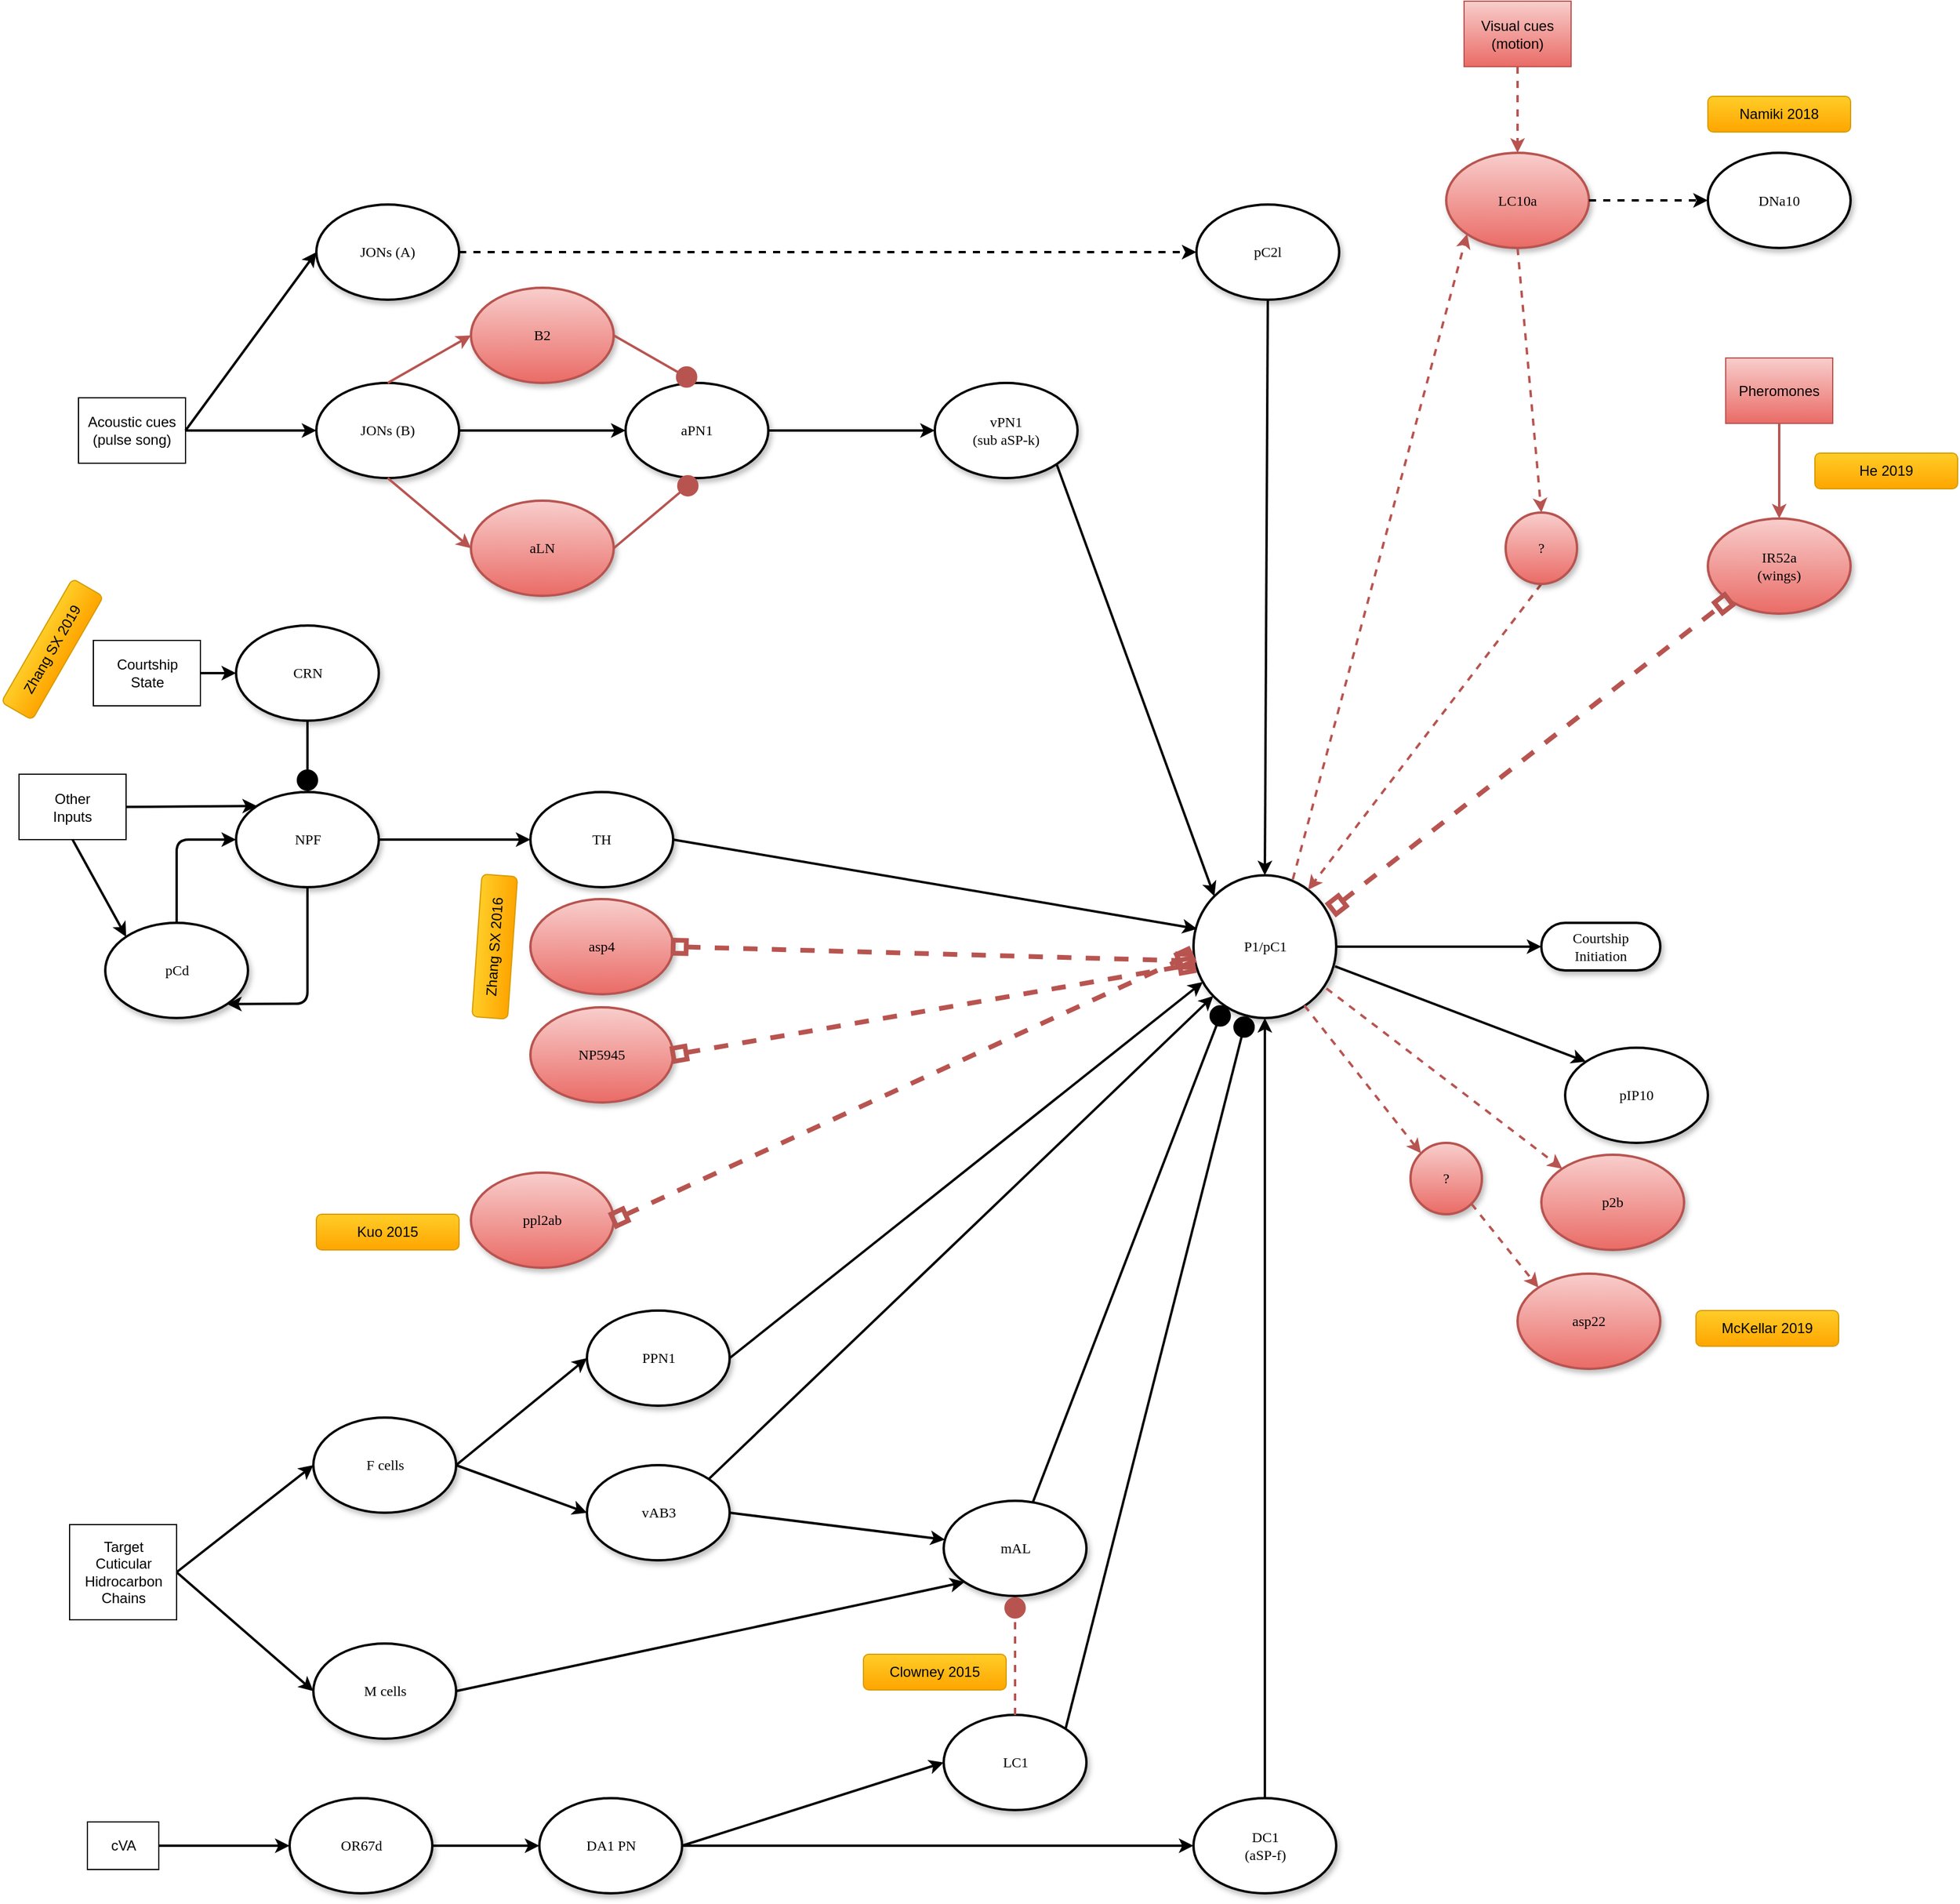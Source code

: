 <mxfile version="14.4.4" type="github">
  <diagram name="Page-1" id="ad52d381-51e7-2e0d-a935-2d0ddd2fd229">
    <mxGraphModel dx="2844" dy="2616" grid="1" gridSize="10" guides="1" tooltips="1" connect="1" arrows="1" fold="1" page="1" pageScale="1" pageWidth="1100" pageHeight="850" background="#ffffff" math="0" shadow="0">
      <root>
        <mxCell id="0" />
        <mxCell id="1" parent="0" />
        <mxCell id="9Zyja6iba0x6Raa5amca-1" value="P1/pC1" style="ellipse;whiteSpace=wrap;html=1;rounded=1;shadow=1;comic=0;labelBackgroundColor=none;strokeWidth=2;fontFamily=Verdana;fontSize=12;align=center;" vertex="1" parent="1">
          <mxGeometry x="1017.5" y="365" width="120" height="120" as="geometry" />
        </mxCell>
        <mxCell id="9Zyja6iba0x6Raa5amca-2" value="mAL" style="ellipse;whiteSpace=wrap;html=1;rounded=1;shadow=1;comic=0;labelBackgroundColor=none;strokeWidth=2;fontFamily=Verdana;fontSize=12;align=center;" vertex="1" parent="1">
          <mxGeometry x="807.5" y="891" width="120" height="80" as="geometry" />
        </mxCell>
        <mxCell id="9Zyja6iba0x6Raa5amca-3" value="&lt;div&gt;Courtship&lt;/div&gt;&lt;div&gt;Initiation&lt;br&gt;&lt;/div&gt;" style="whiteSpace=wrap;html=1;rounded=1;shadow=1;comic=0;labelBackgroundColor=none;strokeWidth=2;fontFamily=Verdana;fontSize=12;align=center;arcSize=50;" vertex="1" parent="1">
          <mxGeometry x="1310" y="405" width="100" height="40" as="geometry" />
        </mxCell>
        <mxCell id="9Zyja6iba0x6Raa5amca-4" value="&lt;div&gt;Target&lt;/div&gt;&lt;div&gt;Cuticular&lt;/div&gt;&lt;div&gt;Hidrocarbon&lt;/div&gt;&lt;div&gt;Chains&lt;br&gt;&lt;/div&gt;" style="rounded=0;whiteSpace=wrap;html=1;" vertex="1" parent="1">
          <mxGeometry x="72.5" y="911" width="90" height="80" as="geometry" />
        </mxCell>
        <mxCell id="9Zyja6iba0x6Raa5amca-5" value="" style="endArrow=classic;html=1;exitX=1;exitY=0.5;exitDx=0;exitDy=0;entryX=0;entryY=0.5;entryDx=0;entryDy=0;strokeWidth=2;strokeColor=#000000;" edge="1" parent="1" source="9Zyja6iba0x6Raa5amca-1" target="9Zyja6iba0x6Raa5amca-3">
          <mxGeometry width="50" height="50" relative="1" as="geometry">
            <mxPoint x="820" y="360" as="sourcePoint" />
            <mxPoint x="870" y="310" as="targetPoint" />
          </mxGeometry>
        </mxCell>
        <mxCell id="9Zyja6iba0x6Raa5amca-6" value="vAB3" style="ellipse;whiteSpace=wrap;html=1;rounded=1;shadow=1;comic=0;labelBackgroundColor=none;strokeWidth=2;fontFamily=Verdana;fontSize=12;align=center;" vertex="1" parent="1">
          <mxGeometry x="507.5" y="861" width="120" height="80" as="geometry" />
        </mxCell>
        <mxCell id="9Zyja6iba0x6Raa5amca-7" value="PPN1" style="ellipse;whiteSpace=wrap;html=1;rounded=1;shadow=1;comic=0;labelBackgroundColor=none;strokeWidth=2;fontFamily=Verdana;fontSize=12;align=center;" vertex="1" parent="1">
          <mxGeometry x="507.5" y="731" width="120" height="80" as="geometry" />
        </mxCell>
        <mxCell id="9Zyja6iba0x6Raa5amca-8" value="M cells" style="ellipse;whiteSpace=wrap;html=1;rounded=1;shadow=1;comic=0;labelBackgroundColor=none;strokeWidth=2;fontFamily=Verdana;fontSize=12;align=center;" vertex="1" parent="1">
          <mxGeometry x="277.5" y="1011" width="120" height="80" as="geometry" />
        </mxCell>
        <mxCell id="9Zyja6iba0x6Raa5amca-9" value="F cells" style="ellipse;whiteSpace=wrap;html=1;rounded=1;shadow=1;comic=0;labelBackgroundColor=none;strokeWidth=2;fontFamily=Verdana;fontSize=12;align=center;" vertex="1" parent="1">
          <mxGeometry x="277.5" y="821" width="120" height="80" as="geometry" />
        </mxCell>
        <mxCell id="9Zyja6iba0x6Raa5amca-10" value="JONs (B)" style="ellipse;whiteSpace=wrap;html=1;rounded=1;shadow=1;comic=0;labelBackgroundColor=none;strokeWidth=2;fontFamily=Verdana;fontSize=12;align=center;" vertex="1" parent="1">
          <mxGeometry x="280" y="-49" width="120" height="80" as="geometry" />
        </mxCell>
        <mxCell id="9Zyja6iba0x6Raa5amca-11" value="aPN1" style="ellipse;whiteSpace=wrap;html=1;rounded=1;shadow=1;comic=0;labelBackgroundColor=none;strokeWidth=2;fontFamily=Verdana;fontSize=12;align=center;" vertex="1" parent="1">
          <mxGeometry x="540" y="-49" width="120" height="80" as="geometry" />
        </mxCell>
        <mxCell id="9Zyja6iba0x6Raa5amca-12" value="&lt;div&gt;vPN1&lt;/div&gt;&lt;div&gt;(sub aSP-k) &lt;/div&gt;" style="ellipse;whiteSpace=wrap;html=1;rounded=1;shadow=1;comic=0;labelBackgroundColor=none;strokeWidth=2;fontFamily=Verdana;fontSize=12;align=center;" vertex="1" parent="1">
          <mxGeometry x="800" y="-49" width="120" height="80" as="geometry" />
        </mxCell>
        <mxCell id="9Zyja6iba0x6Raa5amca-13" value="Acoustic cues (pulse song)" style="rounded=0;whiteSpace=wrap;html=1;" vertex="1" parent="1">
          <mxGeometry x="80" y="-36.5" width="90" height="55" as="geometry" />
        </mxCell>
        <mxCell id="9Zyja6iba0x6Raa5amca-14" value="LC1" style="ellipse;whiteSpace=wrap;html=1;rounded=1;shadow=1;comic=0;labelBackgroundColor=none;strokeWidth=2;fontFamily=Verdana;fontSize=12;align=center;" vertex="1" parent="1">
          <mxGeometry x="807.5" y="1071" width="120" height="80" as="geometry" />
        </mxCell>
        <mxCell id="9Zyja6iba0x6Raa5amca-15" value="OR67d" style="ellipse;whiteSpace=wrap;html=1;rounded=1;shadow=1;comic=0;labelBackgroundColor=none;strokeWidth=2;fontFamily=Verdana;fontSize=12;align=center;" vertex="1" parent="1">
          <mxGeometry x="257.5" y="1141" width="120" height="80" as="geometry" />
        </mxCell>
        <mxCell id="9Zyja6iba0x6Raa5amca-16" value="DA1 PN" style="ellipse;whiteSpace=wrap;html=1;rounded=1;shadow=1;comic=0;labelBackgroundColor=none;strokeWidth=2;fontFamily=Verdana;fontSize=12;align=center;" vertex="1" parent="1">
          <mxGeometry x="467.5" y="1141" width="120" height="80" as="geometry" />
        </mxCell>
        <mxCell id="9Zyja6iba0x6Raa5amca-17" value="&lt;div&gt;DC1&lt;/div&gt;&lt;div&gt;(aSP-f)&lt;/div&gt;" style="ellipse;whiteSpace=wrap;html=1;rounded=1;shadow=1;comic=0;labelBackgroundColor=none;strokeWidth=2;fontFamily=Verdana;fontSize=12;align=center;" vertex="1" parent="1">
          <mxGeometry x="1017.5" y="1141" width="120" height="80" as="geometry" />
        </mxCell>
        <mxCell id="9Zyja6iba0x6Raa5amca-18" value="cVA" style="rounded=0;whiteSpace=wrap;html=1;" vertex="1" parent="1">
          <mxGeometry x="87.5" y="1161" width="60" height="40" as="geometry" />
        </mxCell>
        <mxCell id="9Zyja6iba0x6Raa5amca-19" value="Visual cues (motion)" style="rounded=0;whiteSpace=wrap;html=1;gradientColor=#ea6b66;fillColor=#f8cecc;strokeColor=#b85450;" vertex="1" parent="1">
          <mxGeometry x="1245" y="-370" width="90" height="55" as="geometry" />
        </mxCell>
        <mxCell id="9Zyja6iba0x6Raa5amca-22" value="" style="endArrow=circle;html=1;entryX=0.217;entryY=0.908;entryDx=0;entryDy=0;strokeWidth=2;strokeColor=#000000;endFill=1;entryPerimeter=0;" edge="1" parent="1" source="9Zyja6iba0x6Raa5amca-2" target="9Zyja6iba0x6Raa5amca-1">
          <mxGeometry width="50" height="50" relative="1" as="geometry">
            <mxPoint x="830.0" y="480" as="sourcePoint" />
            <mxPoint x="830.0" y="720" as="targetPoint" />
          </mxGeometry>
        </mxCell>
        <mxCell id="9Zyja6iba0x6Raa5amca-23" value="" style="endArrow=circle;html=1;exitX=1;exitY=0;exitDx=0;exitDy=0;strokeWidth=2;strokeColor=#000000;endFill=1;entryX=0.375;entryY=0.983;entryDx=0;entryDy=0;entryPerimeter=0;" edge="1" parent="1" source="9Zyja6iba0x6Raa5amca-14" target="9Zyja6iba0x6Raa5amca-1">
          <mxGeometry width="50" height="50" relative="1" as="geometry">
            <mxPoint x="550.0" y="470" as="sourcePoint" />
            <mxPoint x="1050" y="490" as="targetPoint" />
          </mxGeometry>
        </mxCell>
        <mxCell id="9Zyja6iba0x6Raa5amca-24" value="" style="endArrow=circle;html=1;exitX=0.5;exitY=0;exitDx=0;exitDy=0;entryX=0.5;entryY=1;entryDx=0;entryDy=0;strokeWidth=2;strokeColor=#b85450;endFill=1;dashed=1;gradientColor=#ea6b66;fillColor=#f8cecc;" edge="1" parent="1" source="9Zyja6iba0x6Raa5amca-14" target="9Zyja6iba0x6Raa5amca-2">
          <mxGeometry width="50" height="50" relative="1" as="geometry">
            <mxPoint x="807.5" y="731" as="sourcePoint" />
            <mxPoint x="897.98" y="732.48" as="targetPoint" />
          </mxGeometry>
        </mxCell>
        <mxCell id="9Zyja6iba0x6Raa5amca-25" value="" style="endArrow=classic;html=1;exitX=0.5;exitY=0;exitDx=0;exitDy=0;entryX=0.5;entryY=1;entryDx=0;entryDy=0;strokeWidth=2;strokeColor=#000000;" edge="1" parent="1" source="9Zyja6iba0x6Raa5amca-17" target="9Zyja6iba0x6Raa5amca-1">
          <mxGeometry width="50" height="50" relative="1" as="geometry">
            <mxPoint x="1150.0" y="400" as="sourcePoint" />
            <mxPoint x="1230.0" y="400" as="targetPoint" />
          </mxGeometry>
        </mxCell>
        <mxCell id="9Zyja6iba0x6Raa5amca-26" value="" style="endArrow=classic;html=1;exitX=1;exitY=0.5;exitDx=0;exitDy=0;strokeWidth=2;strokeColor=#000000;" edge="1" parent="1" source="9Zyja6iba0x6Raa5amca-16" target="9Zyja6iba0x6Raa5amca-17">
          <mxGeometry width="50" height="50" relative="1" as="geometry">
            <mxPoint x="660.0" y="1051" as="sourcePoint" />
            <mxPoint x="740.0" y="1051" as="targetPoint" />
          </mxGeometry>
        </mxCell>
        <mxCell id="9Zyja6iba0x6Raa5amca-27" value="" style="endArrow=classic;html=1;exitX=1;exitY=0.5;exitDx=0;exitDy=0;entryX=0;entryY=0.5;entryDx=0;entryDy=0;strokeWidth=2;strokeColor=#000000;" edge="1" parent="1" source="9Zyja6iba0x6Raa5amca-16" target="9Zyja6iba0x6Raa5amca-14">
          <mxGeometry width="50" height="50" relative="1" as="geometry">
            <mxPoint x="607.5" y="1141" as="sourcePoint" />
            <mxPoint x="687.5" y="1141" as="targetPoint" />
          </mxGeometry>
        </mxCell>
        <mxCell id="9Zyja6iba0x6Raa5amca-28" value="" style="endArrow=classic;html=1;exitX=1;exitY=0.5;exitDx=0;exitDy=0;strokeWidth=2;strokeColor=#000000;entryX=0.065;entryY=0.748;entryDx=0;entryDy=0;entryPerimeter=0;" edge="1" parent="1" source="9Zyja6iba0x6Raa5amca-7" target="9Zyja6iba0x6Raa5amca-1">
          <mxGeometry width="50" height="50" relative="1" as="geometry">
            <mxPoint x="650.0" y="670" as="sourcePoint" />
            <mxPoint x="1010" y="460" as="targetPoint" />
          </mxGeometry>
        </mxCell>
        <mxCell id="9Zyja6iba0x6Raa5amca-29" value="" style="endArrow=classic;html=1;exitX=1;exitY=0.5;exitDx=0;exitDy=0;strokeWidth=2;strokeColor=#000000;" edge="1" parent="1" source="9Zyja6iba0x6Raa5amca-6" target="9Zyja6iba0x6Raa5amca-2">
          <mxGeometry width="50" height="50" relative="1" as="geometry">
            <mxPoint x="657.5" y="971" as="sourcePoint" />
            <mxPoint x="737.5" y="971" as="targetPoint" />
          </mxGeometry>
        </mxCell>
        <mxCell id="9Zyja6iba0x6Raa5amca-30" value="" style="endArrow=classic;html=1;exitX=1;exitY=0;exitDx=0;exitDy=0;strokeWidth=2;strokeColor=#000000;" edge="1" parent="1" source="9Zyja6iba0x6Raa5amca-6" target="9Zyja6iba0x6Raa5amca-1">
          <mxGeometry width="50" height="50" relative="1" as="geometry">
            <mxPoint x="1200.0" y="450" as="sourcePoint" />
            <mxPoint x="1280.0" y="450" as="targetPoint" />
          </mxGeometry>
        </mxCell>
        <mxCell id="9Zyja6iba0x6Raa5amca-31" value="" style="endArrow=classic;html=1;exitX=1;exitY=0.5;exitDx=0;exitDy=0;entryX=0;entryY=0.5;entryDx=0;entryDy=0;strokeWidth=2;strokeColor=#000000;" edge="1" parent="1" source="9Zyja6iba0x6Raa5amca-9" target="9Zyja6iba0x6Raa5amca-7">
          <mxGeometry width="50" height="50" relative="1" as="geometry">
            <mxPoint x="417.5" y="941" as="sourcePoint" />
            <mxPoint x="497.5" y="941" as="targetPoint" />
          </mxGeometry>
        </mxCell>
        <mxCell id="9Zyja6iba0x6Raa5amca-32" value="" style="endArrow=classic;html=1;exitX=1;exitY=0.5;exitDx=0;exitDy=0;entryX=0;entryY=0.5;entryDx=0;entryDy=0;strokeWidth=2;strokeColor=#000000;" edge="1" parent="1" source="9Zyja6iba0x6Raa5amca-9" target="9Zyja6iba0x6Raa5amca-6">
          <mxGeometry width="50" height="50" relative="1" as="geometry">
            <mxPoint x="397.5" y="1021" as="sourcePoint" />
            <mxPoint x="477.5" y="1021" as="targetPoint" />
          </mxGeometry>
        </mxCell>
        <mxCell id="9Zyja6iba0x6Raa5amca-33" value="" style="endArrow=classic;html=1;exitX=1;exitY=0.5;exitDx=0;exitDy=0;entryX=0;entryY=1;entryDx=0;entryDy=0;strokeWidth=2;strokeColor=#000000;" edge="1" parent="1" source="9Zyja6iba0x6Raa5amca-8" target="9Zyja6iba0x6Raa5amca-2">
          <mxGeometry width="50" height="50" relative="1" as="geometry">
            <mxPoint x="427.5" y="1011" as="sourcePoint" />
            <mxPoint x="507.5" y="1011" as="targetPoint" />
          </mxGeometry>
        </mxCell>
        <mxCell id="9Zyja6iba0x6Raa5amca-34" value="" style="endArrow=classic;html=1;exitX=1;exitY=0.5;exitDx=0;exitDy=0;entryX=0;entryY=0.5;entryDx=0;entryDy=0;strokeWidth=2;strokeColor=#000000;" edge="1" parent="1" source="9Zyja6iba0x6Raa5amca-4" target="9Zyja6iba0x6Raa5amca-9">
          <mxGeometry width="50" height="50" relative="1" as="geometry">
            <mxPoint x="187.5" y="941" as="sourcePoint" />
            <mxPoint x="267.5" y="941" as="targetPoint" />
          </mxGeometry>
        </mxCell>
        <mxCell id="9Zyja6iba0x6Raa5amca-35" value="" style="endArrow=classic;html=1;exitX=1;exitY=0.5;exitDx=0;exitDy=0;entryX=0;entryY=0.5;entryDx=0;entryDy=0;strokeWidth=2;strokeColor=#000000;" edge="1" parent="1" source="9Zyja6iba0x6Raa5amca-4" target="9Zyja6iba0x6Raa5amca-8">
          <mxGeometry width="50" height="50" relative="1" as="geometry">
            <mxPoint x="197.5" y="969.82" as="sourcePoint" />
            <mxPoint x="277.5" y="969.82" as="targetPoint" />
          </mxGeometry>
        </mxCell>
        <mxCell id="9Zyja6iba0x6Raa5amca-36" value="" style="endArrow=classic;html=1;exitX=1;exitY=0.5;exitDx=0;exitDy=0;entryX=0;entryY=0.5;entryDx=0;entryDy=0;strokeWidth=2;strokeColor=#000000;" edge="1" parent="1" source="9Zyja6iba0x6Raa5amca-15" target="9Zyja6iba0x6Raa5amca-16">
          <mxGeometry width="50" height="50" relative="1" as="geometry">
            <mxPoint x="317.5" y="1286" as="sourcePoint" />
            <mxPoint x="407.5" y="1261" as="targetPoint" />
          </mxGeometry>
        </mxCell>
        <mxCell id="9Zyja6iba0x6Raa5amca-37" value="" style="endArrow=classic;html=1;exitX=1;exitY=0.5;exitDx=0;exitDy=0;entryX=0;entryY=0.5;entryDx=0;entryDy=0;strokeWidth=2;strokeColor=#000000;" edge="1" parent="1" source="9Zyja6iba0x6Raa5amca-18" target="9Zyja6iba0x6Raa5amca-15">
          <mxGeometry width="50" height="50" relative="1" as="geometry">
            <mxPoint x="157.5" y="1176" as="sourcePoint" />
            <mxPoint x="247.5" y="1151" as="targetPoint" />
          </mxGeometry>
        </mxCell>
        <mxCell id="9Zyja6iba0x6Raa5amca-38" value="" style="endArrow=classic;html=1;strokeWidth=2;strokeColor=#000000;entryX=0;entryY=0.5;entryDx=0;entryDy=0;" edge="1" parent="1" source="9Zyja6iba0x6Raa5amca-13" target="9Zyja6iba0x6Raa5amca-10">
          <mxGeometry width="50" height="50" relative="1" as="geometry">
            <mxPoint x="260" y="321" as="sourcePoint" />
            <mxPoint x="270" y="231" as="targetPoint" />
          </mxGeometry>
        </mxCell>
        <mxCell id="9Zyja6iba0x6Raa5amca-39" value="" style="endArrow=classic;html=1;exitX=1;exitY=0.5;exitDx=0;exitDy=0;entryX=0;entryY=0.5;entryDx=0;entryDy=0;strokeWidth=2;strokeColor=#000000;" edge="1" parent="1" source="9Zyja6iba0x6Raa5amca-10" target="9Zyja6iba0x6Raa5amca-11">
          <mxGeometry width="50" height="50" relative="1" as="geometry">
            <mxPoint x="400" y="321" as="sourcePoint" />
            <mxPoint x="515" y="231" as="targetPoint" />
          </mxGeometry>
        </mxCell>
        <mxCell id="9Zyja6iba0x6Raa5amca-40" value="" style="endArrow=classic;html=1;exitX=1;exitY=0.5;exitDx=0;exitDy=0;entryX=0;entryY=0.5;entryDx=0;entryDy=0;strokeWidth=2;strokeColor=#000000;" edge="1" parent="1" source="9Zyja6iba0x6Raa5amca-11" target="9Zyja6iba0x6Raa5amca-12">
          <mxGeometry width="50" height="50" relative="1" as="geometry">
            <mxPoint x="670" y="361" as="sourcePoint" />
            <mxPoint x="785" y="271" as="targetPoint" />
          </mxGeometry>
        </mxCell>
        <mxCell id="9Zyja6iba0x6Raa5amca-41" value="" style="endArrow=classic;html=1;exitX=1;exitY=1;exitDx=0;exitDy=0;entryX=0;entryY=0;entryDx=0;entryDy=0;strokeWidth=2;strokeColor=#000000;" edge="1" parent="1" source="9Zyja6iba0x6Raa5amca-12" target="9Zyja6iba0x6Raa5amca-1">
          <mxGeometry width="50" height="50" relative="1" as="geometry">
            <mxPoint x="1020" y="295" as="sourcePoint" />
            <mxPoint x="1135" y="205" as="targetPoint" />
          </mxGeometry>
        </mxCell>
        <mxCell id="9Zyja6iba0x6Raa5amca-42" value="LC10a" style="ellipse;whiteSpace=wrap;html=1;rounded=1;shadow=1;comic=0;labelBackgroundColor=none;strokeWidth=2;fontFamily=Verdana;fontSize=12;align=center;gradientColor=#ea6b66;fillColor=#f8cecc;strokeColor=#b85450;" vertex="1" parent="1">
          <mxGeometry x="1230" y="-242.5" width="120" height="80" as="geometry" />
        </mxCell>
        <mxCell id="9Zyja6iba0x6Raa5amca-44" value="B2" style="ellipse;whiteSpace=wrap;html=1;rounded=1;shadow=1;comic=0;labelBackgroundColor=none;strokeWidth=2;fontFamily=Verdana;fontSize=12;align=center;gradientColor=#ea6b66;fillColor=#f8cecc;strokeColor=#b85450;" vertex="1" parent="1">
          <mxGeometry x="410" y="-129" width="120" height="80" as="geometry" />
        </mxCell>
        <mxCell id="9Zyja6iba0x6Raa5amca-45" value="aLN" style="ellipse;whiteSpace=wrap;html=1;rounded=1;shadow=1;comic=0;labelBackgroundColor=none;strokeWidth=2;fontFamily=Verdana;fontSize=12;align=center;gradientColor=#ea6b66;fillColor=#f8cecc;strokeColor=#b85450;" vertex="1" parent="1">
          <mxGeometry x="410" y="50" width="120" height="80" as="geometry" />
        </mxCell>
        <mxCell id="9Zyja6iba0x6Raa5amca-47" value="" style="endArrow=classic;html=1;exitX=0.5;exitY=0;exitDx=0;exitDy=0;entryX=0;entryY=0.5;entryDx=0;entryDy=0;strokeWidth=2;strokeColor=#b85450;gradientColor=#ea6b66;fillColor=#f8cecc;" edge="1" parent="1" source="9Zyja6iba0x6Raa5amca-10" target="9Zyja6iba0x6Raa5amca-44">
          <mxGeometry width="50" height="50" relative="1" as="geometry">
            <mxPoint x="390" y="88.5" as="sourcePoint" />
            <mxPoint x="530.0" y="88.5" as="targetPoint" />
          </mxGeometry>
        </mxCell>
        <mxCell id="9Zyja6iba0x6Raa5amca-48" value="" style="endArrow=classic;html=1;exitX=0.5;exitY=1;exitDx=0;exitDy=0;entryX=0;entryY=0.5;entryDx=0;entryDy=0;strokeWidth=2;strokeColor=#b85450;gradientColor=#ea6b66;fillColor=#f8cecc;" edge="1" parent="1" source="9Zyja6iba0x6Raa5amca-10" target="9Zyja6iba0x6Raa5amca-45">
          <mxGeometry width="50" height="50" relative="1" as="geometry">
            <mxPoint x="410" y="71" as="sourcePoint" />
            <mxPoint x="550.0" y="71" as="targetPoint" />
          </mxGeometry>
        </mxCell>
        <mxCell id="9Zyja6iba0x6Raa5amca-50" value="" style="endArrow=circle;html=1;entryX=0.5;entryY=1;entryDx=0;entryDy=0;strokeWidth=2;strokeColor=#b85450;endFill=1;exitX=1;exitY=0.5;exitDx=0;exitDy=0;gradientColor=#ea6b66;fillColor=#f8cecc;" edge="1" parent="1" source="9Zyja6iba0x6Raa5amca-45" target="9Zyja6iba0x6Raa5amca-11">
          <mxGeometry width="50" height="50" relative="1" as="geometry">
            <mxPoint x="600" y="241" as="sourcePoint" />
            <mxPoint x="638.844" y="150.996" as="targetPoint" />
          </mxGeometry>
        </mxCell>
        <mxCell id="9Zyja6iba0x6Raa5amca-51" value="" style="endArrow=circle;html=1;entryX=0.5;entryY=0;entryDx=0;entryDy=0;strokeWidth=2;strokeColor=#b85450;endFill=1;exitX=1;exitY=0.5;exitDx=0;exitDy=0;gradientColor=#ea6b66;fillColor=#f8cecc;" edge="1" parent="1" source="9Zyja6iba0x6Raa5amca-44" target="9Zyja6iba0x6Raa5amca-11">
          <mxGeometry width="50" height="50" relative="1" as="geometry">
            <mxPoint x="570.002" y="243.021" as="sourcePoint" />
            <mxPoint x="698.844" y="140.996" as="targetPoint" />
          </mxGeometry>
        </mxCell>
        <mxCell id="9Zyja6iba0x6Raa5amca-52" value="JONs (A)" style="ellipse;whiteSpace=wrap;html=1;rounded=1;shadow=1;comic=0;labelBackgroundColor=none;strokeWidth=2;fontFamily=Verdana;fontSize=12;align=center;" vertex="1" parent="1">
          <mxGeometry x="280" y="-199" width="120" height="80" as="geometry" />
        </mxCell>
        <mxCell id="9Zyja6iba0x6Raa5amca-53" value="" style="endArrow=classic;html=1;strokeWidth=2;strokeColor=#000000;entryX=0;entryY=0.5;entryDx=0;entryDy=0;exitX=1;exitY=0.5;exitDx=0;exitDy=0;" edge="1" parent="1" source="9Zyja6iba0x6Raa5amca-13" target="9Zyja6iba0x6Raa5amca-52">
          <mxGeometry width="50" height="50" relative="1" as="geometry">
            <mxPoint x="200" y="31" as="sourcePoint" />
            <mxPoint x="280" y="61" as="targetPoint" />
          </mxGeometry>
        </mxCell>
        <mxCell id="9Zyja6iba0x6Raa5amca-54" value="pC2l" style="ellipse;whiteSpace=wrap;html=1;rounded=1;shadow=1;comic=0;labelBackgroundColor=none;strokeWidth=2;fontFamily=Verdana;fontSize=12;align=center;" vertex="1" parent="1">
          <mxGeometry x="1020" y="-199" width="120" height="80" as="geometry" />
        </mxCell>
        <mxCell id="9Zyja6iba0x6Raa5amca-55" value="" style="endArrow=classic;html=1;strokeWidth=2;strokeColor=#000000;entryX=0;entryY=0.5;entryDx=0;entryDy=0;exitX=1;exitY=0.5;exitDx=0;exitDy=0;dashed=1;" edge="1" parent="1" source="9Zyja6iba0x6Raa5amca-52" target="9Zyja6iba0x6Raa5amca-54">
          <mxGeometry width="50" height="50" relative="1" as="geometry">
            <mxPoint x="420" y="-129" as="sourcePoint" />
            <mxPoint x="530" y="-229" as="targetPoint" />
          </mxGeometry>
        </mxCell>
        <mxCell id="9Zyja6iba0x6Raa5amca-56" value="" style="endArrow=classic;html=1;strokeWidth=2;strokeColor=#000000;entryX=0.5;entryY=0;entryDx=0;entryDy=0;exitX=0.5;exitY=1;exitDx=0;exitDy=0;" edge="1" parent="1" source="9Zyja6iba0x6Raa5amca-54" target="9Zyja6iba0x6Raa5amca-1">
          <mxGeometry width="50" height="50" relative="1" as="geometry">
            <mxPoint x="740" y="-39" as="sourcePoint" />
            <mxPoint x="1080" y="346" as="targetPoint" />
          </mxGeometry>
        </mxCell>
        <mxCell id="9Zyja6iba0x6Raa5amca-57" value="DNa10" style="ellipse;whiteSpace=wrap;html=1;rounded=1;shadow=1;comic=0;labelBackgroundColor=none;strokeWidth=2;fontFamily=Verdana;fontSize=12;align=center;" vertex="1" parent="1">
          <mxGeometry x="1450" y="-242.5" width="120" height="80" as="geometry" />
        </mxCell>
        <mxCell id="9Zyja6iba0x6Raa5amca-58" value="&lt;div&gt;IR52a&lt;/div&gt;&lt;div&gt;(wings)&lt;/div&gt;" style="ellipse;whiteSpace=wrap;html=1;rounded=1;shadow=1;comic=0;labelBackgroundColor=none;strokeWidth=2;fontFamily=Verdana;fontSize=12;align=center;gradientColor=#ea6b66;fillColor=#f8cecc;strokeColor=#b85450;" vertex="1" parent="1">
          <mxGeometry x="1450" y="65" width="120" height="80" as="geometry" />
        </mxCell>
        <mxCell id="9Zyja6iba0x6Raa5amca-59" value="Pheromones" style="rounded=0;whiteSpace=wrap;html=1;gradientColor=#ea6b66;fillColor=#f8cecc;strokeColor=#b85450;" vertex="1" parent="1">
          <mxGeometry x="1465" y="-70" width="90" height="55" as="geometry" />
        </mxCell>
        <mxCell id="9Zyja6iba0x6Raa5amca-60" value="" style="endArrow=classic;html=1;strokeWidth=2;strokeColor=#b85450;entryX=0.5;entryY=0;entryDx=0;entryDy=0;exitX=0.5;exitY=1;exitDx=0;exitDy=0;gradientColor=#ea6b66;fillColor=#f8cecc;" edge="1" parent="1" source="9Zyja6iba0x6Raa5amca-59" target="9Zyja6iba0x6Raa5amca-58">
          <mxGeometry width="50" height="50" relative="1" as="geometry">
            <mxPoint x="1380" y="265" as="sourcePoint" />
            <mxPoint x="1490" y="165" as="targetPoint" />
          </mxGeometry>
        </mxCell>
        <mxCell id="9Zyja6iba0x6Raa5amca-61" value="" style="endArrow=classic;html=1;strokeWidth=2;strokeColor=#000000;entryX=0;entryY=0.5;entryDx=0;entryDy=0;exitX=1;exitY=0.5;exitDx=0;exitDy=0;dashed=1;" edge="1" parent="1" source="9Zyja6iba0x6Raa5amca-42" target="9Zyja6iba0x6Raa5amca-57">
          <mxGeometry width="50" height="50" relative="1" as="geometry">
            <mxPoint x="1320" y="-270" as="sourcePoint" />
            <mxPoint x="1430" y="-370" as="targetPoint" />
          </mxGeometry>
        </mxCell>
        <mxCell id="9Zyja6iba0x6Raa5amca-63" value="" style="endArrow=classic;html=1;strokeWidth=2;strokeColor=#b85450;exitX=0.5;exitY=1;exitDx=0;exitDy=0;dashed=1;entryX=0.5;entryY=0;entryDx=0;entryDy=0;gradientColor=#ea6b66;fillColor=#f8cecc;" edge="1" parent="1" source="9Zyja6iba0x6Raa5amca-42" target="9Zyja6iba0x6Raa5amca-80">
          <mxGeometry width="50" height="50" relative="1" as="geometry">
            <mxPoint x="1280.0" y="-50" as="sourcePoint" />
            <mxPoint x="1310" y="52.5" as="targetPoint" />
          </mxGeometry>
        </mxCell>
        <mxCell id="9Zyja6iba0x6Raa5amca-66" value="" style="endArrow=classic;html=1;strokeWidth=2;strokeColor=#b85450;exitX=0.5;exitY=1;exitDx=0;exitDy=0;dashed=1;gradientColor=#ea6b66;fillColor=#f8cecc;" edge="1" parent="1" source="9Zyja6iba0x6Raa5amca-80" target="9Zyja6iba0x6Raa5amca-1">
          <mxGeometry width="50" height="50" relative="1" as="geometry">
            <mxPoint x="1310" y="132.5" as="sourcePoint" />
            <mxPoint x="1280.0" y="240" as="targetPoint" />
          </mxGeometry>
        </mxCell>
        <mxCell id="9Zyja6iba0x6Raa5amca-67" value="" style="endArrow=classic;html=1;strokeWidth=2;strokeColor=#b85450;exitX=0.696;exitY=0.029;exitDx=0;exitDy=0;dashed=1;entryX=0;entryY=1;entryDx=0;entryDy=0;exitPerimeter=0;gradientColor=#ea6b66;fillColor=#f8cecc;" edge="1" parent="1" source="9Zyja6iba0x6Raa5amca-1" target="9Zyja6iba0x6Raa5amca-42">
          <mxGeometry width="50" height="50" relative="1" as="geometry">
            <mxPoint x="1190.0" y="-35.86" as="sourcePoint" />
            <mxPoint x="1267.574" y="255.856" as="targetPoint" />
          </mxGeometry>
        </mxCell>
        <mxCell id="9Zyja6iba0x6Raa5amca-69" value="" style="endArrow=classic;html=1;strokeWidth=2;strokeColor=#b85450;entryX=0.5;entryY=0;entryDx=0;entryDy=0;exitX=0.5;exitY=1;exitDx=0;exitDy=0;dashed=1;gradientColor=#ea6b66;fillColor=#f8cecc;" edge="1" parent="1" source="9Zyja6iba0x6Raa5amca-19" target="9Zyja6iba0x6Raa5amca-42">
          <mxGeometry width="50" height="50" relative="1" as="geometry">
            <mxPoint x="1350.0" y="-202.5" as="sourcePoint" />
            <mxPoint x="1450.0" y="-202.5" as="targetPoint" />
          </mxGeometry>
        </mxCell>
        <mxCell id="9Zyja6iba0x6Raa5amca-70" value="pIP10" style="ellipse;whiteSpace=wrap;html=1;rounded=1;shadow=1;comic=0;labelBackgroundColor=none;strokeWidth=2;fontFamily=Verdana;fontSize=12;align=center;" vertex="1" parent="1">
          <mxGeometry x="1330" y="510" width="120" height="80" as="geometry" />
        </mxCell>
        <mxCell id="9Zyja6iba0x6Raa5amca-71" value="p2b" style="ellipse;whiteSpace=wrap;html=1;rounded=1;shadow=1;comic=0;labelBackgroundColor=none;strokeWidth=2;fontFamily=Verdana;fontSize=12;align=center;gradientColor=#ea6b66;fillColor=#f8cecc;strokeColor=#b85450;" vertex="1" parent="1">
          <mxGeometry x="1310" y="600" width="120" height="80" as="geometry" />
        </mxCell>
        <mxCell id="9Zyja6iba0x6Raa5amca-72" value="asp22" style="ellipse;whiteSpace=wrap;html=1;rounded=1;shadow=1;comic=0;labelBackgroundColor=none;strokeWidth=2;fontFamily=Verdana;fontSize=12;align=center;gradientColor=#ea6b66;fillColor=#f8cecc;strokeColor=#b85450;" vertex="1" parent="1">
          <mxGeometry x="1290" y="700" width="120" height="80" as="geometry" />
        </mxCell>
        <mxCell id="9Zyja6iba0x6Raa5amca-74" value="" style="endArrow=classic;html=1;strokeWidth=2;strokeColor=#000000;exitX=0.992;exitY=0.638;exitDx=0;exitDy=0;exitPerimeter=0;entryX=0;entryY=0;entryDx=0;entryDy=0;" edge="1" parent="1" source="9Zyja6iba0x6Raa5amca-1" target="9Zyja6iba0x6Raa5amca-70">
          <mxGeometry width="50" height="50" relative="1" as="geometry">
            <mxPoint x="1310" y="132.5" as="sourcePoint" />
            <mxPoint x="1117.171" y="377.901" as="targetPoint" />
          </mxGeometry>
        </mxCell>
        <mxCell id="9Zyja6iba0x6Raa5amca-75" value="" style="endArrow=classic;html=1;strokeWidth=2;strokeColor=#b85450;exitX=0.932;exitY=0.793;exitDx=0;exitDy=0;dashed=1;exitPerimeter=0;entryX=0;entryY=0;entryDx=0;entryDy=0;gradientColor=#ea6b66;fillColor=#f8cecc;" edge="1" parent="1" source="9Zyja6iba0x6Raa5amca-1" target="9Zyja6iba0x6Raa5amca-71">
          <mxGeometry width="50" height="50" relative="1" as="geometry">
            <mxPoint x="1332.83" y="494.6" as="sourcePoint" />
            <mxPoint x="1140.001" y="740.001" as="targetPoint" />
          </mxGeometry>
        </mxCell>
        <mxCell id="9Zyja6iba0x6Raa5amca-76" value="" style="endArrow=classic;html=1;strokeWidth=2;strokeColor=#b85450;exitX=0.777;exitY=0.912;exitDx=0;exitDy=0;dashed=1;exitPerimeter=0;entryX=0;entryY=0;entryDx=0;entryDy=0;gradientColor=#ea6b66;fillColor=#f8cecc;" edge="1" parent="1" source="9Zyja6iba0x6Raa5amca-1" target="9Zyja6iba0x6Raa5amca-77">
          <mxGeometry width="50" height="50" relative="1" as="geometry">
            <mxPoint x="1330" y="152.5" as="sourcePoint" />
            <mxPoint x="1340" y="720" as="targetPoint" />
          </mxGeometry>
        </mxCell>
        <mxCell id="9Zyja6iba0x6Raa5amca-77" value="?" style="ellipse;whiteSpace=wrap;html=1;rounded=1;shadow=1;comic=0;labelBackgroundColor=none;strokeWidth=2;fontFamily=Verdana;fontSize=12;align=center;gradientColor=#ea6b66;fillColor=#f8cecc;strokeColor=#b85450;" vertex="1" parent="1">
          <mxGeometry x="1200" y="590" width="60" height="60" as="geometry" />
        </mxCell>
        <mxCell id="9Zyja6iba0x6Raa5amca-79" value="" style="endArrow=classic;html=1;strokeWidth=2;strokeColor=#b85450;exitX=1;exitY=1;exitDx=0;exitDy=0;dashed=1;entryX=0;entryY=0;entryDx=0;entryDy=0;gradientColor=#ea6b66;fillColor=#f8cecc;" edge="1" parent="1" source="9Zyja6iba0x6Raa5amca-77" target="9Zyja6iba0x6Raa5amca-72">
          <mxGeometry width="50" height="50" relative="1" as="geometry">
            <mxPoint x="1113.24" y="474.44" as="sourcePoint" />
            <mxPoint x="1147.574" y="691.716" as="targetPoint" />
          </mxGeometry>
        </mxCell>
        <mxCell id="9Zyja6iba0x6Raa5amca-80" value="?" style="ellipse;whiteSpace=wrap;html=1;rounded=1;shadow=1;comic=0;labelBackgroundColor=none;strokeWidth=2;fontFamily=Verdana;fontSize=12;align=center;gradientColor=#ea6b66;fillColor=#f8cecc;strokeColor=#b85450;" vertex="1" parent="1">
          <mxGeometry x="1280" y="60" width="60" height="60" as="geometry" />
        </mxCell>
        <mxCell id="9Zyja6iba0x6Raa5amca-81" value="ppl2ab" style="ellipse;whiteSpace=wrap;html=1;rounded=1;shadow=1;comic=0;labelBackgroundColor=none;strokeWidth=2;fontFamily=Verdana;fontSize=12;align=center;gradientColor=#ea6b66;fillColor=#f8cecc;strokeColor=#b85450;" vertex="1" parent="1">
          <mxGeometry x="410" y="615" width="120" height="80" as="geometry" />
        </mxCell>
        <mxCell id="9Zyja6iba0x6Raa5amca-82" value="CRN" style="ellipse;whiteSpace=wrap;html=1;rounded=1;shadow=1;comic=0;labelBackgroundColor=none;strokeWidth=2;fontFamily=Verdana;fontSize=12;align=center;" vertex="1" parent="1">
          <mxGeometry x="212.5" y="155" width="120" height="80" as="geometry" />
        </mxCell>
        <mxCell id="9Zyja6iba0x6Raa5amca-83" value="NPF" style="ellipse;whiteSpace=wrap;html=1;rounded=1;shadow=1;comic=0;labelBackgroundColor=none;strokeWidth=2;fontFamily=Verdana;fontSize=12;align=center;" vertex="1" parent="1">
          <mxGeometry x="212.5" y="295" width="120" height="80" as="geometry" />
        </mxCell>
        <mxCell id="9Zyja6iba0x6Raa5amca-84" value="pCd" style="ellipse;whiteSpace=wrap;html=1;rounded=1;shadow=1;comic=0;labelBackgroundColor=none;strokeWidth=2;fontFamily=Verdana;fontSize=12;align=center;" vertex="1" parent="1">
          <mxGeometry x="102.5" y="405" width="120" height="80" as="geometry" />
        </mxCell>
        <mxCell id="9Zyja6iba0x6Raa5amca-86" value="TH" style="ellipse;whiteSpace=wrap;html=1;rounded=1;shadow=1;comic=0;labelBackgroundColor=none;strokeWidth=2;fontFamily=Verdana;fontSize=12;align=center;" vertex="1" parent="1">
          <mxGeometry x="460" y="295" width="120" height="80" as="geometry" />
        </mxCell>
        <mxCell id="9Zyja6iba0x6Raa5amca-87" value="asp4" style="ellipse;whiteSpace=wrap;html=1;rounded=1;shadow=1;comic=0;labelBackgroundColor=none;strokeWidth=2;fontFamily=Verdana;fontSize=12;align=center;gradientColor=#ea6b66;fillColor=#f8cecc;strokeColor=#b85450;" vertex="1" parent="1">
          <mxGeometry x="460" y="385" width="120" height="80" as="geometry" />
        </mxCell>
        <mxCell id="9Zyja6iba0x6Raa5amca-88" value="NP5945" style="ellipse;whiteSpace=wrap;html=1;rounded=1;shadow=1;comic=0;labelBackgroundColor=none;strokeWidth=2;fontFamily=Verdana;fontSize=12;align=center;gradientColor=#ea6b66;fillColor=#f8cecc;strokeColor=#b85450;" vertex="1" parent="1">
          <mxGeometry x="460" y="476" width="120" height="80" as="geometry" />
        </mxCell>
        <mxCell id="9Zyja6iba0x6Raa5amca-89" value="" style="endArrow=classic;html=1;exitX=1;exitY=0.5;exitDx=0;exitDy=0;strokeWidth=2;strokeColor=#000000;entryX=0.025;entryY=0.375;entryDx=0;entryDy=0;entryPerimeter=0;" edge="1" parent="1" source="9Zyja6iba0x6Raa5amca-86" target="9Zyja6iba0x6Raa5amca-1">
          <mxGeometry width="50" height="50" relative="1" as="geometry">
            <mxPoint x="570" y="671" as="sourcePoint" />
            <mxPoint x="962.5" y="325" as="targetPoint" />
          </mxGeometry>
        </mxCell>
        <mxCell id="9Zyja6iba0x6Raa5amca-90" value="" style="endArrow=classic;html=1;exitX=1;exitY=0.5;exitDx=0;exitDy=0;strokeWidth=2;strokeColor=#000000;entryX=0;entryY=0.5;entryDx=0;entryDy=0;" edge="1" parent="1" source="9Zyja6iba0x6Raa5amca-83" target="9Zyja6iba0x6Raa5amca-86">
          <mxGeometry width="50" height="50" relative="1" as="geometry">
            <mxPoint x="335" y="803" as="sourcePoint" />
            <mxPoint x="787.574" y="373.716" as="targetPoint" />
          </mxGeometry>
        </mxCell>
        <mxCell id="9Zyja6iba0x6Raa5amca-91" value="" style="endArrow=classic;html=1;exitX=0.5;exitY=0;exitDx=0;exitDy=0;strokeWidth=2;strokeColor=#000000;entryX=0;entryY=0.5;entryDx=0;entryDy=0;" edge="1" parent="1" source="9Zyja6iba0x6Raa5amca-84" target="9Zyja6iba0x6Raa5amca-83">
          <mxGeometry width="50" height="50" relative="1" as="geometry">
            <mxPoint x="92.496" y="295.004" as="sourcePoint" />
            <mxPoint x="157.644" y="318.436" as="targetPoint" />
            <Array as="points">
              <mxPoint x="162.5" y="335" />
            </Array>
          </mxGeometry>
        </mxCell>
        <mxCell id="9Zyja6iba0x6Raa5amca-92" value="" style="endArrow=classic;html=1;strokeWidth=2;strokeColor=#000000;entryX=1;entryY=1;entryDx=0;entryDy=0;exitX=0.5;exitY=1;exitDx=0;exitDy=0;" edge="1" parent="1" source="9Zyja6iba0x6Raa5amca-83" target="9Zyja6iba0x6Raa5amca-84">
          <mxGeometry width="50" height="50" relative="1" as="geometry">
            <mxPoint x="272.5" y="425" as="sourcePoint" />
            <mxPoint x="390.074" y="446.716" as="targetPoint" />
            <Array as="points">
              <mxPoint x="272.5" y="473" />
            </Array>
          </mxGeometry>
        </mxCell>
        <mxCell id="9Zyja6iba0x6Raa5amca-93" value="" style="endArrow=circle;html=1;entryX=0.5;entryY=0;entryDx=0;entryDy=0;strokeWidth=2;strokeColor=#000000;endFill=1;exitX=0.5;exitY=1;exitDx=0;exitDy=0;" edge="1" parent="1" source="9Zyja6iba0x6Raa5amca-82" target="9Zyja6iba0x6Raa5amca-83">
          <mxGeometry width="50" height="50" relative="1" as="geometry">
            <mxPoint x="510" y="162" as="sourcePoint" />
            <mxPoint x="580" y="103" as="targetPoint" />
          </mxGeometry>
        </mxCell>
        <mxCell id="9Zyja6iba0x6Raa5amca-94" value="&lt;div&gt;Other&lt;br&gt;&lt;/div&gt;&lt;div&gt;Inputs&lt;/div&gt;" style="rounded=0;whiteSpace=wrap;html=1;" vertex="1" parent="1">
          <mxGeometry x="30" y="280" width="90" height="55" as="geometry" />
        </mxCell>
        <mxCell id="9Zyja6iba0x6Raa5amca-95" value="" style="endArrow=classic;html=1;strokeColor=#000000;strokeWidth=2;exitX=1;exitY=0.5;exitDx=0;exitDy=0;entryX=0;entryY=0;entryDx=0;entryDy=0;" edge="1" parent="1" source="9Zyja6iba0x6Raa5amca-94" target="9Zyja6iba0x6Raa5amca-83">
          <mxGeometry width="50" height="50" relative="1" as="geometry">
            <mxPoint x="487.5" y="312" as="sourcePoint" />
            <mxPoint x="537.5" y="262" as="targetPoint" />
          </mxGeometry>
        </mxCell>
        <mxCell id="9Zyja6iba0x6Raa5amca-97" value="" style="endArrow=classic;html=1;strokeColor=#000000;strokeWidth=2;exitX=0.5;exitY=1;exitDx=0;exitDy=0;entryX=0;entryY=0;entryDx=0;entryDy=0;" edge="1" parent="1" source="9Zyja6iba0x6Raa5amca-94" target="9Zyja6iba0x6Raa5amca-84">
          <mxGeometry width="50" height="50" relative="1" as="geometry">
            <mxPoint x="467.5" y="324.5" as="sourcePoint" />
            <mxPoint x="677.574" y="323.716" as="targetPoint" />
          </mxGeometry>
        </mxCell>
        <mxCell id="9Zyja6iba0x6Raa5amca-98" value="&lt;div&gt;Courtship&lt;/div&gt;&lt;div&gt;State&lt;/div&gt;" style="rounded=0;whiteSpace=wrap;html=1;" vertex="1" parent="1">
          <mxGeometry x="92.5" y="167.5" width="90" height="55" as="geometry" />
        </mxCell>
        <mxCell id="9Zyja6iba0x6Raa5amca-99" value="" style="endArrow=classic;html=1;strokeColor=#000000;strokeWidth=2;exitX=1;exitY=0.5;exitDx=0;exitDy=0;entryX=0;entryY=0.5;entryDx=0;entryDy=0;" edge="1" parent="1" source="9Zyja6iba0x6Raa5amca-98" target="9Zyja6iba0x6Raa5amca-82">
          <mxGeometry width="50" height="50" relative="1" as="geometry">
            <mxPoint x="505" y="352" as="sourcePoint" />
            <mxPoint x="567.574" y="433.716" as="targetPoint" />
          </mxGeometry>
        </mxCell>
        <mxCell id="9Zyja6iba0x6Raa5amca-101" value="" style="endArrow=box;startArrow=box;html=1;strokeColor=#b85450;strokeWidth=4;exitX=1;exitY=0.5;exitDx=0;exitDy=0;entryX=-0.017;entryY=0.558;entryDx=0;entryDy=0;entryPerimeter=0;dashed=1;gradientColor=#ea6b66;fillColor=#f8cecc;startFill=0;endFill=0;" edge="1" parent="1" source="9Zyja6iba0x6Raa5amca-81" target="9Zyja6iba0x6Raa5amca-1">
          <mxGeometry width="50" height="50" relative="1" as="geometry">
            <mxPoint x="700" y="540" as="sourcePoint" />
            <mxPoint x="750" y="490" as="targetPoint" />
          </mxGeometry>
        </mxCell>
        <mxCell id="9Zyja6iba0x6Raa5amca-102" value="" style="endArrow=box;startArrow=box;html=1;strokeColor=#b85450;strokeWidth=4;exitX=1;exitY=0.5;exitDx=0;exitDy=0;entryX=-0.021;entryY=0.6;entryDx=0;entryDy=0;entryPerimeter=0;dashed=1;gradientColor=#ea6b66;fillColor=#f8cecc;startFill=0;endFill=0;" edge="1" parent="1" source="9Zyja6iba0x6Raa5amca-87" target="9Zyja6iba0x6Raa5amca-1">
          <mxGeometry width="50" height="50" relative="1" as="geometry">
            <mxPoint x="420" y="540" as="sourcePoint" />
            <mxPoint x="985.46" y="471.96" as="targetPoint" />
          </mxGeometry>
        </mxCell>
        <mxCell id="9Zyja6iba0x6Raa5amca-103" value="" style="endArrow=box;startArrow=box;html=1;strokeColor=#b85450;strokeWidth=4;exitX=1;exitY=0.5;exitDx=0;exitDy=0;entryX=-0.004;entryY=0.625;entryDx=0;entryDy=0;entryPerimeter=0;dashed=1;gradientColor=#ea6b66;fillColor=#f8cecc;startFill=0;endFill=0;" edge="1" parent="1" source="9Zyja6iba0x6Raa5amca-88" target="9Zyja6iba0x6Raa5amca-1">
          <mxGeometry width="50" height="50" relative="1" as="geometry">
            <mxPoint x="452.04" y="568.04" as="sourcePoint" />
            <mxPoint x="1017.5" y="500.0" as="targetPoint" />
          </mxGeometry>
        </mxCell>
        <mxCell id="9Zyja6iba0x6Raa5amca-104" value="" style="endArrow=box;startArrow=box;html=1;strokeColor=#b85450;strokeWidth=4;exitX=0.971;exitY=0.236;exitDx=0;exitDy=0;entryX=0;entryY=1;entryDx=0;entryDy=0;dashed=1;gradientColor=#ea6b66;fillColor=#f8cecc;exitPerimeter=0;startFill=0;endFill=0;" edge="1" parent="1" source="9Zyja6iba0x6Raa5amca-1" target="9Zyja6iba0x6Raa5amca-58">
          <mxGeometry width="50" height="50" relative="1" as="geometry">
            <mxPoint x="1230.0" y="308.04" as="sourcePoint" />
            <mxPoint x="1795.46" y="240.0" as="targetPoint" />
          </mxGeometry>
        </mxCell>
        <mxCell id="9Zyja6iba0x6Raa5amca-105" value="Clowney 2015" style="rounded=1;whiteSpace=wrap;html=1;gradientColor=#ffa500;fillColor=#ffcd28;strokeColor=#d79b00;fontColor=#000000;" vertex="1" parent="1">
          <mxGeometry x="740" y="1020" width="120" height="30" as="geometry" />
        </mxCell>
        <mxCell id="9Zyja6iba0x6Raa5amca-106" value="Kuo 2015" style="rounded=1;whiteSpace=wrap;html=1;gradientColor=#ffa500;fillColor=#ffcd28;strokeColor=#d79b00;fontColor=#000000;" vertex="1" parent="1">
          <mxGeometry x="280" y="650" width="120" height="30" as="geometry" />
        </mxCell>
        <mxCell id="9Zyja6iba0x6Raa5amca-108" value="Zhang SX 2019" style="rounded=1;whiteSpace=wrap;html=1;gradientColor=#ffa500;fillColor=#ffcd28;strokeColor=#d79b00;fontColor=#000000;rotation=-60;" vertex="1" parent="1">
          <mxGeometry x="-2" y="160" width="120" height="30" as="geometry" />
        </mxCell>
        <mxCell id="9Zyja6iba0x6Raa5amca-109" value="Zhang SX 2016" style="rounded=1;whiteSpace=wrap;html=1;gradientColor=#ffa500;fillColor=#ffcd28;strokeColor=#d79b00;fontColor=#000000;rotation=-86;" vertex="1" parent="1">
          <mxGeometry x="370" y="410" width="120" height="30" as="geometry" />
        </mxCell>
        <mxCell id="9Zyja6iba0x6Raa5amca-110" value="McKellar 2019" style="rounded=1;whiteSpace=wrap;html=1;gradientColor=#ffa500;fillColor=#ffcd28;strokeColor=#d79b00;fontColor=#000000;" vertex="1" parent="1">
          <mxGeometry x="1440" y="731" width="120" height="30" as="geometry" />
        </mxCell>
        <mxCell id="9Zyja6iba0x6Raa5amca-111" value="He 2019" style="rounded=1;whiteSpace=wrap;html=1;gradientColor=#ffa500;fillColor=#ffcd28;strokeColor=#d79b00;fontColor=#000000;" vertex="1" parent="1">
          <mxGeometry x="1540" y="10" width="120" height="30" as="geometry" />
        </mxCell>
        <mxCell id="9Zyja6iba0x6Raa5amca-112" value="Namiki 2018" style="rounded=1;whiteSpace=wrap;html=1;gradientColor=#ffa500;fillColor=#ffcd28;strokeColor=#d79b00;fontColor=#000000;" vertex="1" parent="1">
          <mxGeometry x="1450" y="-290" width="120" height="30" as="geometry" />
        </mxCell>
      </root>
    </mxGraphModel>
  </diagram>
</mxfile>
